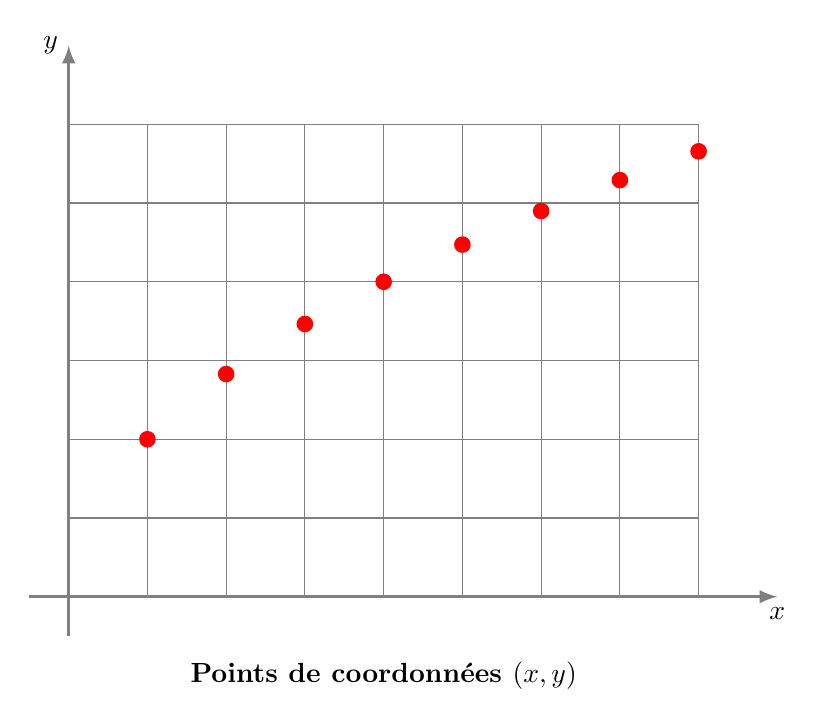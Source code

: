 \begin{tikzpicture}

\draw[gray] (0,0) grid ++(8,6);

\draw[->,>=latex,very thick,gray] (-0.5,0) -- (9,0) node[below,black]{$x$};
\draw[->,>=latex,very thick,gray] (0,-0.5) -- (0,7) node[left,black]{$y$};

% \draw[very thick,red!30] (0,1) -- (8,5);

\foreach\x in {1,...,8}{
\pgfmathsetmacro{\y}{2*\x^0.5)};
  \fill[red] (\x,\y) circle (3pt);
}

\node at (4,-1) {\bf Points de coordonn\'ees $(x,y)$};

\end{tikzpicture} 
